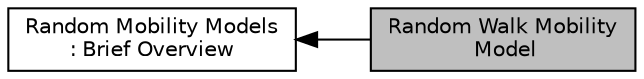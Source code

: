 digraph "Random Walk Mobility Model"
{
  edge [fontname="Helvetica",fontsize="10",labelfontname="Helvetica",labelfontsize="10"];
  node [fontname="Helvetica",fontsize="10",shape=box];
  rankdir=LR;
  Node1 [label="Random Walk Mobility\l Model",height=0.2,width=0.4,color="black", fillcolor="grey75", style="filled", fontcolor="black",tooltip=" "];
  Node2 [label="Random Mobility Models\l: Brief Overview",height=0.2,width=0.4,color="black", fillcolor="white", style="filled",URL="$group____mob__models.html",tooltip=" "];
  Node2->Node1 [shape=plaintext, dir="back", style="solid"];
}
